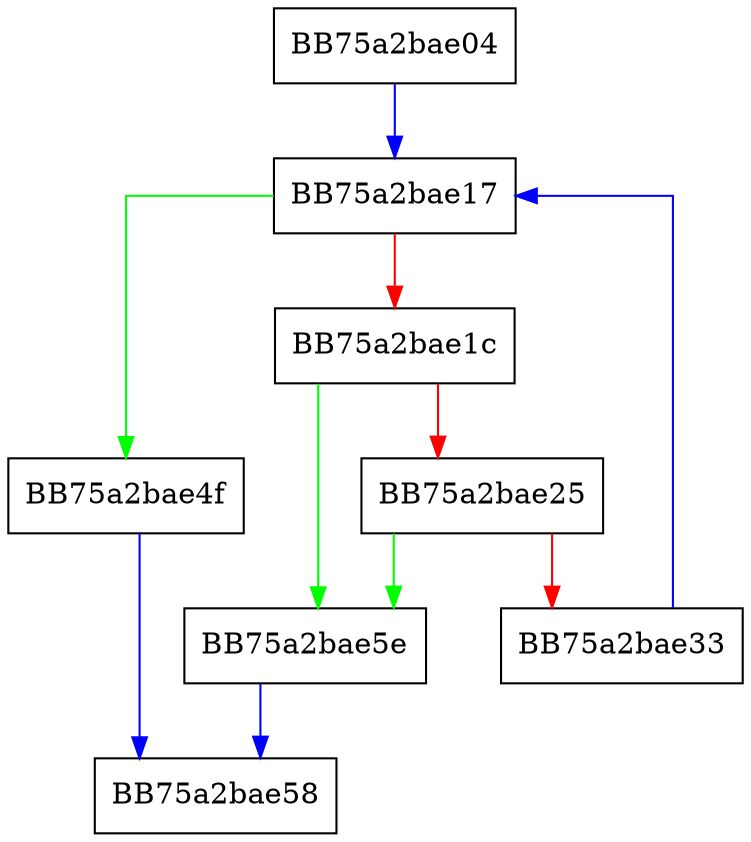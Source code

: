digraph IsValidSectionTable {
  node [shape="box"];
  graph [splines=ortho];
  BB75a2bae04 -> BB75a2bae17 [color="blue"];
  BB75a2bae17 -> BB75a2bae4f [color="green"];
  BB75a2bae17 -> BB75a2bae1c [color="red"];
  BB75a2bae1c -> BB75a2bae5e [color="green"];
  BB75a2bae1c -> BB75a2bae25 [color="red"];
  BB75a2bae25 -> BB75a2bae5e [color="green"];
  BB75a2bae25 -> BB75a2bae33 [color="red"];
  BB75a2bae33 -> BB75a2bae17 [color="blue"];
  BB75a2bae4f -> BB75a2bae58 [color="blue"];
  BB75a2bae5e -> BB75a2bae58 [color="blue"];
}